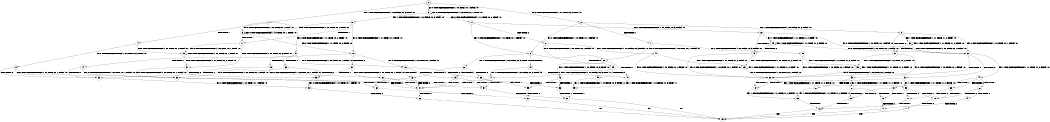 digraph BCG {
size = "7, 10.5";
center = TRUE;
node [shape = circle];
0 [peripheries = 2];
0 -> 1 [label = "EX !1 !ATOMIC_EXCH_BRANCH (1, +0, FALSE, +0, 3, TRUE) !:0:"];
0 -> 2 [label = "EX !2 !ATOMIC_EXCH_BRANCH (1, +1, TRUE, +0, 2, TRUE) !:0:"];
0 -> 3 [label = "EX !0 !ATOMIC_EXCH_BRANCH (1, +0, TRUE, +0, 1, TRUE) !:0:"];
1 -> 4 [label = "TERMINATE !1"];
1 -> 5 [label = "EX !2 !ATOMIC_EXCH_BRANCH (1, +1, TRUE, +0, 2, TRUE) !:0:"];
1 -> 6 [label = "EX !0 !ATOMIC_EXCH_BRANCH (1, +0, TRUE, +0, 1, TRUE) !:0:"];
2 -> 7 [label = "TERMINATE !2"];
2 -> 8 [label = "EX !1 !ATOMIC_EXCH_BRANCH (1, +0, FALSE, +0, 3, FALSE) !:0:"];
2 -> 9 [label = "EX !0 !ATOMIC_EXCH_BRANCH (1, +0, TRUE, +0, 1, FALSE) !:0:"];
3 -> 10 [label = "EX !1 !ATOMIC_EXCH_BRANCH (1, +0, FALSE, +0, 3, TRUE) !:0:"];
3 -> 11 [label = "EX !2 !ATOMIC_EXCH_BRANCH (1, +1, TRUE, +0, 2, TRUE) !:0:"];
3 -> 3 [label = "EX !0 !ATOMIC_EXCH_BRANCH (1, +0, TRUE, +0, 1, TRUE) !:0:"];
4 -> 12 [label = "EX !2 !ATOMIC_EXCH_BRANCH (1, +1, TRUE, +0, 2, TRUE) !:0:"];
4 -> 13 [label = "EX !0 !ATOMIC_EXCH_BRANCH (1, +0, TRUE, +0, 1, TRUE) !:0:"];
5 -> 14 [label = "TERMINATE !1"];
5 -> 15 [label = "TERMINATE !2"];
5 -> 16 [label = "EX !0 !ATOMIC_EXCH_BRANCH (1, +0, TRUE, +0, 1, FALSE) !:0:"];
6 -> 17 [label = "TERMINATE !1"];
6 -> 18 [label = "EX !2 !ATOMIC_EXCH_BRANCH (1, +1, TRUE, +0, 2, TRUE) !:0:"];
6 -> 6 [label = "EX !0 !ATOMIC_EXCH_BRANCH (1, +0, TRUE, +0, 1, TRUE) !:0:"];
7 -> 19 [label = "EX !1 !ATOMIC_EXCH_BRANCH (1, +0, FALSE, +0, 3, FALSE) !:0:"];
7 -> 20 [label = "EX !0 !ATOMIC_EXCH_BRANCH (1, +0, TRUE, +0, 1, FALSE) !:0:"];
8 -> 21 [label = "TERMINATE !2"];
8 -> 22 [label = "EX !0 !ATOMIC_EXCH_BRANCH (1, +0, TRUE, +0, 1, FALSE) !:0:"];
8 -> 23 [label = "EX !1 !ATOMIC_EXCH_BRANCH (1, +1, TRUE, +1, 2, TRUE) !:0:"];
9 -> 24 [label = "TERMINATE !2"];
9 -> 25 [label = "TERMINATE !0"];
9 -> 26 [label = "EX !1 !ATOMIC_EXCH_BRANCH (1, +0, FALSE, +0, 3, TRUE) !:0:"];
10 -> 17 [label = "TERMINATE !1"];
10 -> 18 [label = "EX !2 !ATOMIC_EXCH_BRANCH (1, +1, TRUE, +0, 2, TRUE) !:0:"];
10 -> 6 [label = "EX !0 !ATOMIC_EXCH_BRANCH (1, +0, TRUE, +0, 1, TRUE) !:0:"];
11 -> 27 [label = "TERMINATE !2"];
11 -> 28 [label = "EX !1 !ATOMIC_EXCH_BRANCH (1, +0, FALSE, +0, 3, FALSE) !:0:"];
11 -> 9 [label = "EX !0 !ATOMIC_EXCH_BRANCH (1, +0, TRUE, +0, 1, FALSE) !:0:"];
12 -> 29 [label = "TERMINATE !2"];
12 -> 30 [label = "EX !0 !ATOMIC_EXCH_BRANCH (1, +0, TRUE, +0, 1, FALSE) !:0:"];
13 -> 31 [label = "EX !2 !ATOMIC_EXCH_BRANCH (1, +1, TRUE, +0, 2, TRUE) !:0:"];
13 -> 13 [label = "EX !0 !ATOMIC_EXCH_BRANCH (1, +0, TRUE, +0, 1, TRUE) !:0:"];
14 -> 29 [label = "TERMINATE !2"];
14 -> 30 [label = "EX !0 !ATOMIC_EXCH_BRANCH (1, +0, TRUE, +0, 1, FALSE) !:0:"];
15 -> 29 [label = "TERMINATE !1"];
15 -> 32 [label = "EX !0 !ATOMIC_EXCH_BRANCH (1, +0, TRUE, +0, 1, FALSE) !:0:"];
16 -> 33 [label = "TERMINATE !1"];
16 -> 34 [label = "TERMINATE !2"];
16 -> 35 [label = "TERMINATE !0"];
17 -> 31 [label = "EX !2 !ATOMIC_EXCH_BRANCH (1, +1, TRUE, +0, 2, TRUE) !:0:"];
17 -> 13 [label = "EX !0 !ATOMIC_EXCH_BRANCH (1, +0, TRUE, +0, 1, TRUE) !:0:"];
18 -> 36 [label = "TERMINATE !1"];
18 -> 37 [label = "TERMINATE !2"];
18 -> 16 [label = "EX !0 !ATOMIC_EXCH_BRANCH (1, +0, TRUE, +0, 1, FALSE) !:0:"];
19 -> 38 [label = "EX !0 !ATOMIC_EXCH_BRANCH (1, +0, TRUE, +0, 1, FALSE) !:0:"];
19 -> 39 [label = "EX !1 !ATOMIC_EXCH_BRANCH (1, +1, TRUE, +1, 2, TRUE) !:0:"];
20 -> 40 [label = "TERMINATE !0"];
20 -> 41 [label = "EX !1 !ATOMIC_EXCH_BRANCH (1, +0, FALSE, +0, 3, TRUE) !:0:"];
21 -> 38 [label = "EX !0 !ATOMIC_EXCH_BRANCH (1, +0, TRUE, +0, 1, FALSE) !:0:"];
21 -> 39 [label = "EX !1 !ATOMIC_EXCH_BRANCH (1, +1, TRUE, +1, 2, TRUE) !:0:"];
22 -> 42 [label = "TERMINATE !2"];
22 -> 43 [label = "TERMINATE !0"];
22 -> 44 [label = "EX !1 !ATOMIC_EXCH_BRANCH (1, +1, TRUE, +1, 2, FALSE) !:0:"];
23 -> 21 [label = "TERMINATE !2"];
23 -> 22 [label = "EX !0 !ATOMIC_EXCH_BRANCH (1, +0, TRUE, +0, 1, FALSE) !:0:"];
23 -> 23 [label = "EX !1 !ATOMIC_EXCH_BRANCH (1, +1, TRUE, +1, 2, TRUE) !:0:"];
24 -> 40 [label = "TERMINATE !0"];
24 -> 41 [label = "EX !1 !ATOMIC_EXCH_BRANCH (1, +0, FALSE, +0, 3, TRUE) !:0:"];
25 -> 45 [label = "TERMINATE !2"];
25 -> 46 [label = "EX !1 !ATOMIC_EXCH_BRANCH (1, +0, FALSE, +0, 3, TRUE) !:1:"];
26 -> 33 [label = "TERMINATE !1"];
26 -> 34 [label = "TERMINATE !2"];
26 -> 35 [label = "TERMINATE !0"];
27 -> 47 [label = "EX !1 !ATOMIC_EXCH_BRANCH (1, +0, FALSE, +0, 3, FALSE) !:0:"];
27 -> 20 [label = "EX !0 !ATOMIC_EXCH_BRANCH (1, +0, TRUE, +0, 1, FALSE) !:0:"];
28 -> 48 [label = "TERMINATE !2"];
28 -> 49 [label = "EX !1 !ATOMIC_EXCH_BRANCH (1, +1, TRUE, +1, 2, TRUE) !:0:"];
28 -> 22 [label = "EX !0 !ATOMIC_EXCH_BRANCH (1, +0, TRUE, +0, 1, FALSE) !:0:"];
29 -> 50 [label = "EX !0 !ATOMIC_EXCH_BRANCH (1, +0, TRUE, +0, 1, FALSE) !:0:"];
30 -> 51 [label = "TERMINATE !2"];
30 -> 52 [label = "TERMINATE !0"];
31 -> 53 [label = "TERMINATE !2"];
31 -> 30 [label = "EX !0 !ATOMIC_EXCH_BRANCH (1, +0, TRUE, +0, 1, FALSE) !:0:"];
32 -> 51 [label = "TERMINATE !1"];
32 -> 54 [label = "TERMINATE !0"];
33 -> 51 [label = "TERMINATE !2"];
33 -> 52 [label = "TERMINATE !0"];
34 -> 51 [label = "TERMINATE !1"];
34 -> 54 [label = "TERMINATE !0"];
35 -> 55 [label = "TERMINATE !1"];
35 -> 56 [label = "TERMINATE !2"];
36 -> 53 [label = "TERMINATE !2"];
36 -> 30 [label = "EX !0 !ATOMIC_EXCH_BRANCH (1, +0, TRUE, +0, 1, FALSE) !:0:"];
37 -> 53 [label = "TERMINATE !1"];
37 -> 32 [label = "EX !0 !ATOMIC_EXCH_BRANCH (1, +0, TRUE, +0, 1, FALSE) !:0:"];
38 -> 57 [label = "TERMINATE !0"];
38 -> 58 [label = "EX !1 !ATOMIC_EXCH_BRANCH (1, +1, TRUE, +1, 2, FALSE) !:0:"];
39 -> 38 [label = "EX !0 !ATOMIC_EXCH_BRANCH (1, +0, TRUE, +0, 1, FALSE) !:0:"];
39 -> 39 [label = "EX !1 !ATOMIC_EXCH_BRANCH (1, +1, TRUE, +1, 2, TRUE) !:0:"];
40 -> 59 [label = "EX !1 !ATOMIC_EXCH_BRANCH (1, +0, FALSE, +0, 3, TRUE) !:1:"];
41 -> 51 [label = "TERMINATE !1"];
41 -> 54 [label = "TERMINATE !0"];
42 -> 57 [label = "TERMINATE !0"];
42 -> 58 [label = "EX !1 !ATOMIC_EXCH_BRANCH (1, +1, TRUE, +1, 2, FALSE) !:0:"];
43 -> 60 [label = "TERMINATE !2"];
43 -> 61 [label = "EX !1 !ATOMIC_EXCH_BRANCH (1, +1, TRUE, +1, 2, FALSE) !:1:"];
44 -> 62 [label = "TERMINATE !1"];
44 -> 63 [label = "TERMINATE !2"];
44 -> 64 [label = "TERMINATE !0"];
45 -> 59 [label = "EX !1 !ATOMIC_EXCH_BRANCH (1, +0, FALSE, +0, 3, TRUE) !:1:"];
46 -> 55 [label = "TERMINATE !1"];
46 -> 56 [label = "TERMINATE !2"];
47 -> 65 [label = "EX !1 !ATOMIC_EXCH_BRANCH (1, +1, TRUE, +1, 2, TRUE) !:0:"];
47 -> 38 [label = "EX !0 !ATOMIC_EXCH_BRANCH (1, +0, TRUE, +0, 1, FALSE) !:0:"];
48 -> 65 [label = "EX !1 !ATOMIC_EXCH_BRANCH (1, +1, TRUE, +1, 2, TRUE) !:0:"];
48 -> 38 [label = "EX !0 !ATOMIC_EXCH_BRANCH (1, +0, TRUE, +0, 1, FALSE) !:0:"];
49 -> 48 [label = "TERMINATE !2"];
49 -> 49 [label = "EX !1 !ATOMIC_EXCH_BRANCH (1, +1, TRUE, +1, 2, TRUE) !:0:"];
49 -> 22 [label = "EX !0 !ATOMIC_EXCH_BRANCH (1, +0, TRUE, +0, 1, FALSE) !:0:"];
50 -> 66 [label = "TERMINATE !0"];
51 -> 66 [label = "TERMINATE !0"];
52 -> 67 [label = "TERMINATE !2"];
53 -> 50 [label = "EX !0 !ATOMIC_EXCH_BRANCH (1, +0, TRUE, +0, 1, FALSE) !:0:"];
54 -> 68 [label = "TERMINATE !1"];
55 -> 67 [label = "TERMINATE !2"];
56 -> 68 [label = "TERMINATE !1"];
57 -> 69 [label = "EX !1 !ATOMIC_EXCH_BRANCH (1, +1, TRUE, +1, 2, FALSE) !:1:"];
58 -> 70 [label = "TERMINATE !1"];
58 -> 71 [label = "TERMINATE !0"];
59 -> 68 [label = "TERMINATE !1"];
60 -> 69 [label = "EX !1 !ATOMIC_EXCH_BRANCH (1, +1, TRUE, +1, 2, FALSE) !:1:"];
61 -> 72 [label = "TERMINATE !1"];
61 -> 73 [label = "TERMINATE !2"];
62 -> 70 [label = "TERMINATE !2"];
62 -> 74 [label = "TERMINATE !0"];
63 -> 70 [label = "TERMINATE !1"];
63 -> 71 [label = "TERMINATE !0"];
64 -> 72 [label = "TERMINATE !1"];
64 -> 73 [label = "TERMINATE !2"];
65 -> 65 [label = "EX !1 !ATOMIC_EXCH_BRANCH (1, +1, TRUE, +1, 2, TRUE) !:0:"];
65 -> 38 [label = "EX !0 !ATOMIC_EXCH_BRANCH (1, +0, TRUE, +0, 1, FALSE) !:0:"];
66 -> 75 [label = "exit"];
67 -> 75 [label = "exit"];
68 -> 75 [label = "exit"];
69 -> 76 [label = "TERMINATE !1"];
70 -> 77 [label = "TERMINATE !0"];
71 -> 76 [label = "TERMINATE !1"];
72 -> 78 [label = "TERMINATE !2"];
73 -> 76 [label = "TERMINATE !1"];
74 -> 78 [label = "TERMINATE !2"];
76 -> 75 [label = "exit"];
77 -> 75 [label = "exit"];
78 -> 75 [label = "exit"];
}
